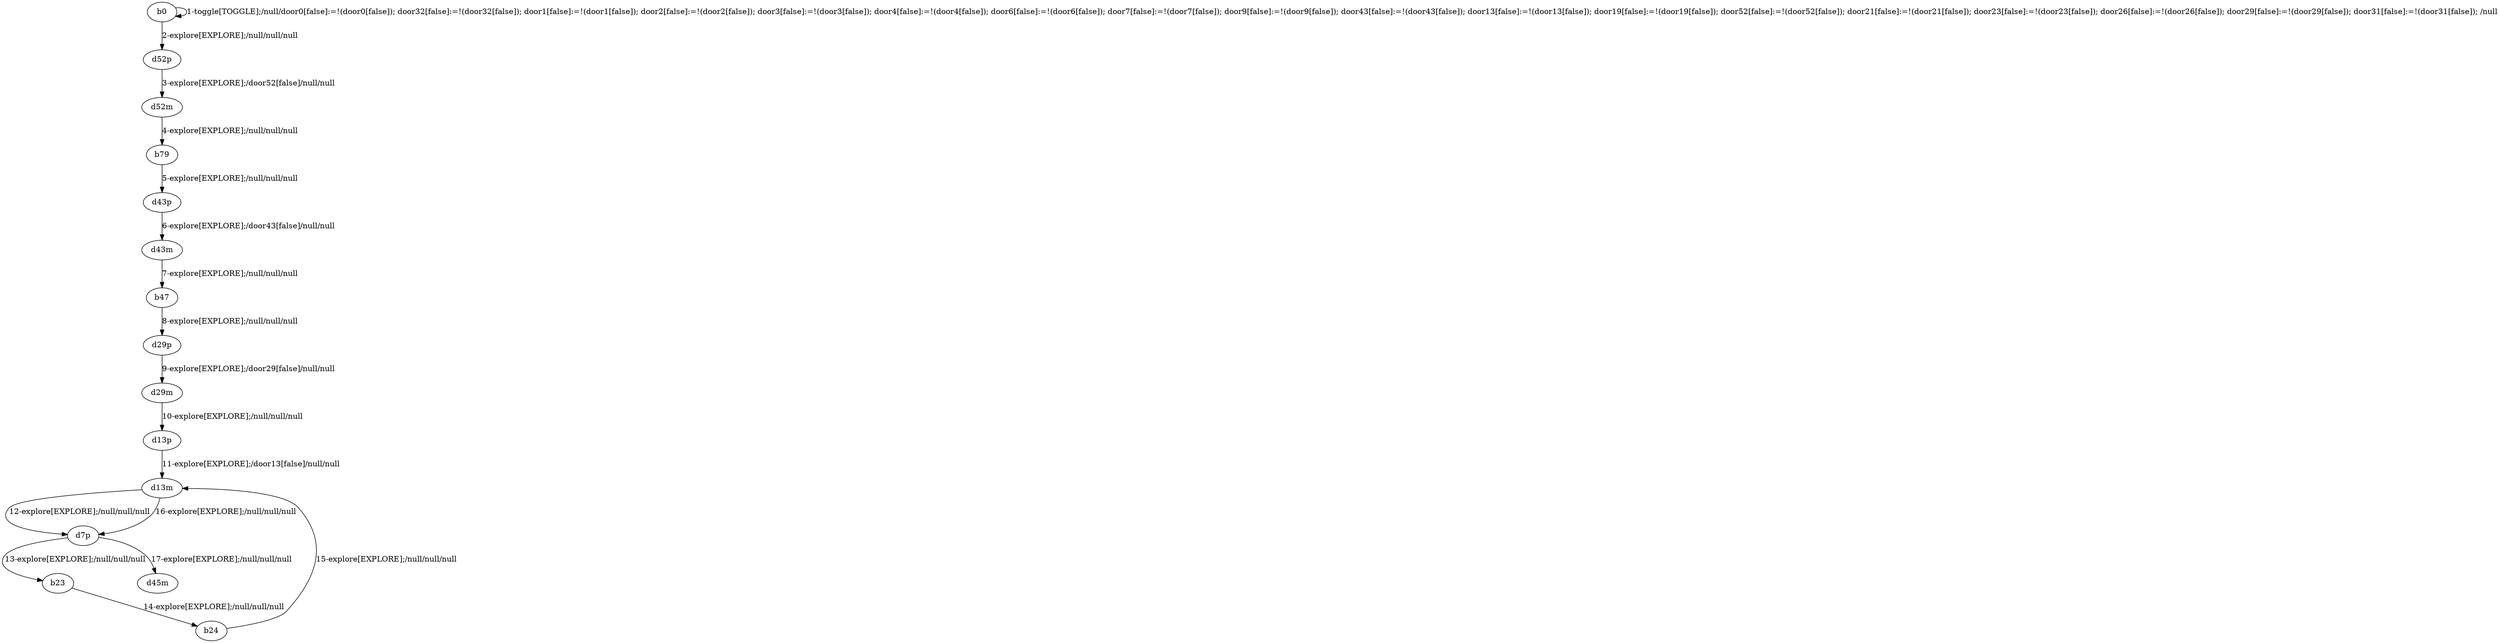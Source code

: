 # Total number of goals covered by this test: 3
# b23 --> b24
# b24 --> d13m
# d7p --> b23

digraph g {
"b0" -> "b0" [label = "1-toggle[TOGGLE];/null/door0[false]:=!(door0[false]); door32[false]:=!(door32[false]); door1[false]:=!(door1[false]); door2[false]:=!(door2[false]); door3[false]:=!(door3[false]); door4[false]:=!(door4[false]); door6[false]:=!(door6[false]); door7[false]:=!(door7[false]); door9[false]:=!(door9[false]); door43[false]:=!(door43[false]); door13[false]:=!(door13[false]); door19[false]:=!(door19[false]); door52[false]:=!(door52[false]); door21[false]:=!(door21[false]); door23[false]:=!(door23[false]); door26[false]:=!(door26[false]); door29[false]:=!(door29[false]); door31[false]:=!(door31[false]); /null"];
"b0" -> "d52p" [label = "2-explore[EXPLORE];/null/null/null"];
"d52p" -> "d52m" [label = "3-explore[EXPLORE];/door52[false]/null/null"];
"d52m" -> "b79" [label = "4-explore[EXPLORE];/null/null/null"];
"b79" -> "d43p" [label = "5-explore[EXPLORE];/null/null/null"];
"d43p" -> "d43m" [label = "6-explore[EXPLORE];/door43[false]/null/null"];
"d43m" -> "b47" [label = "7-explore[EXPLORE];/null/null/null"];
"b47" -> "d29p" [label = "8-explore[EXPLORE];/null/null/null"];
"d29p" -> "d29m" [label = "9-explore[EXPLORE];/door29[false]/null/null"];
"d29m" -> "d13p" [label = "10-explore[EXPLORE];/null/null/null"];
"d13p" -> "d13m" [label = "11-explore[EXPLORE];/door13[false]/null/null"];
"d13m" -> "d7p" [label = "12-explore[EXPLORE];/null/null/null"];
"d7p" -> "b23" [label = "13-explore[EXPLORE];/null/null/null"];
"b23" -> "b24" [label = "14-explore[EXPLORE];/null/null/null"];
"b24" -> "d13m" [label = "15-explore[EXPLORE];/null/null/null"];
"d13m" -> "d7p" [label = "16-explore[EXPLORE];/null/null/null"];
"d7p" -> "d45m" [label = "17-explore[EXPLORE];/null/null/null"];
}